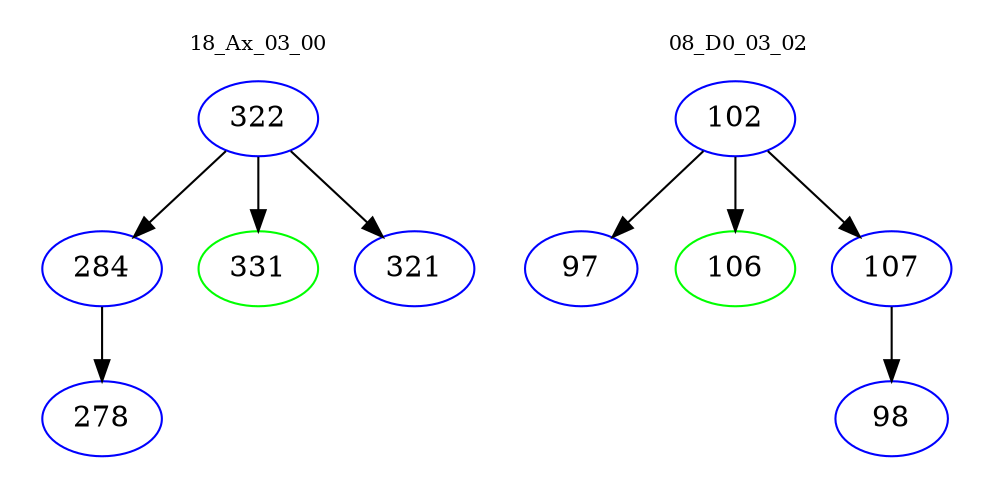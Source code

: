 digraph{
subgraph cluster_0 {
color = white
label = "18_Ax_03_00";
fontsize=10;
T0_322 [label="322", color="blue"]
T0_322 -> T0_284 [color="black"]
T0_284 [label="284", color="blue"]
T0_284 -> T0_278 [color="black"]
T0_278 [label="278", color="blue"]
T0_322 -> T0_331 [color="black"]
T0_331 [label="331", color="green"]
T0_322 -> T0_321 [color="black"]
T0_321 [label="321", color="blue"]
}
subgraph cluster_1 {
color = white
label = "08_D0_03_02";
fontsize=10;
T1_102 [label="102", color="blue"]
T1_102 -> T1_97 [color="black"]
T1_97 [label="97", color="blue"]
T1_102 -> T1_106 [color="black"]
T1_106 [label="106", color="green"]
T1_102 -> T1_107 [color="black"]
T1_107 [label="107", color="blue"]
T1_107 -> T1_98 [color="black"]
T1_98 [label="98", color="blue"]
}
}
